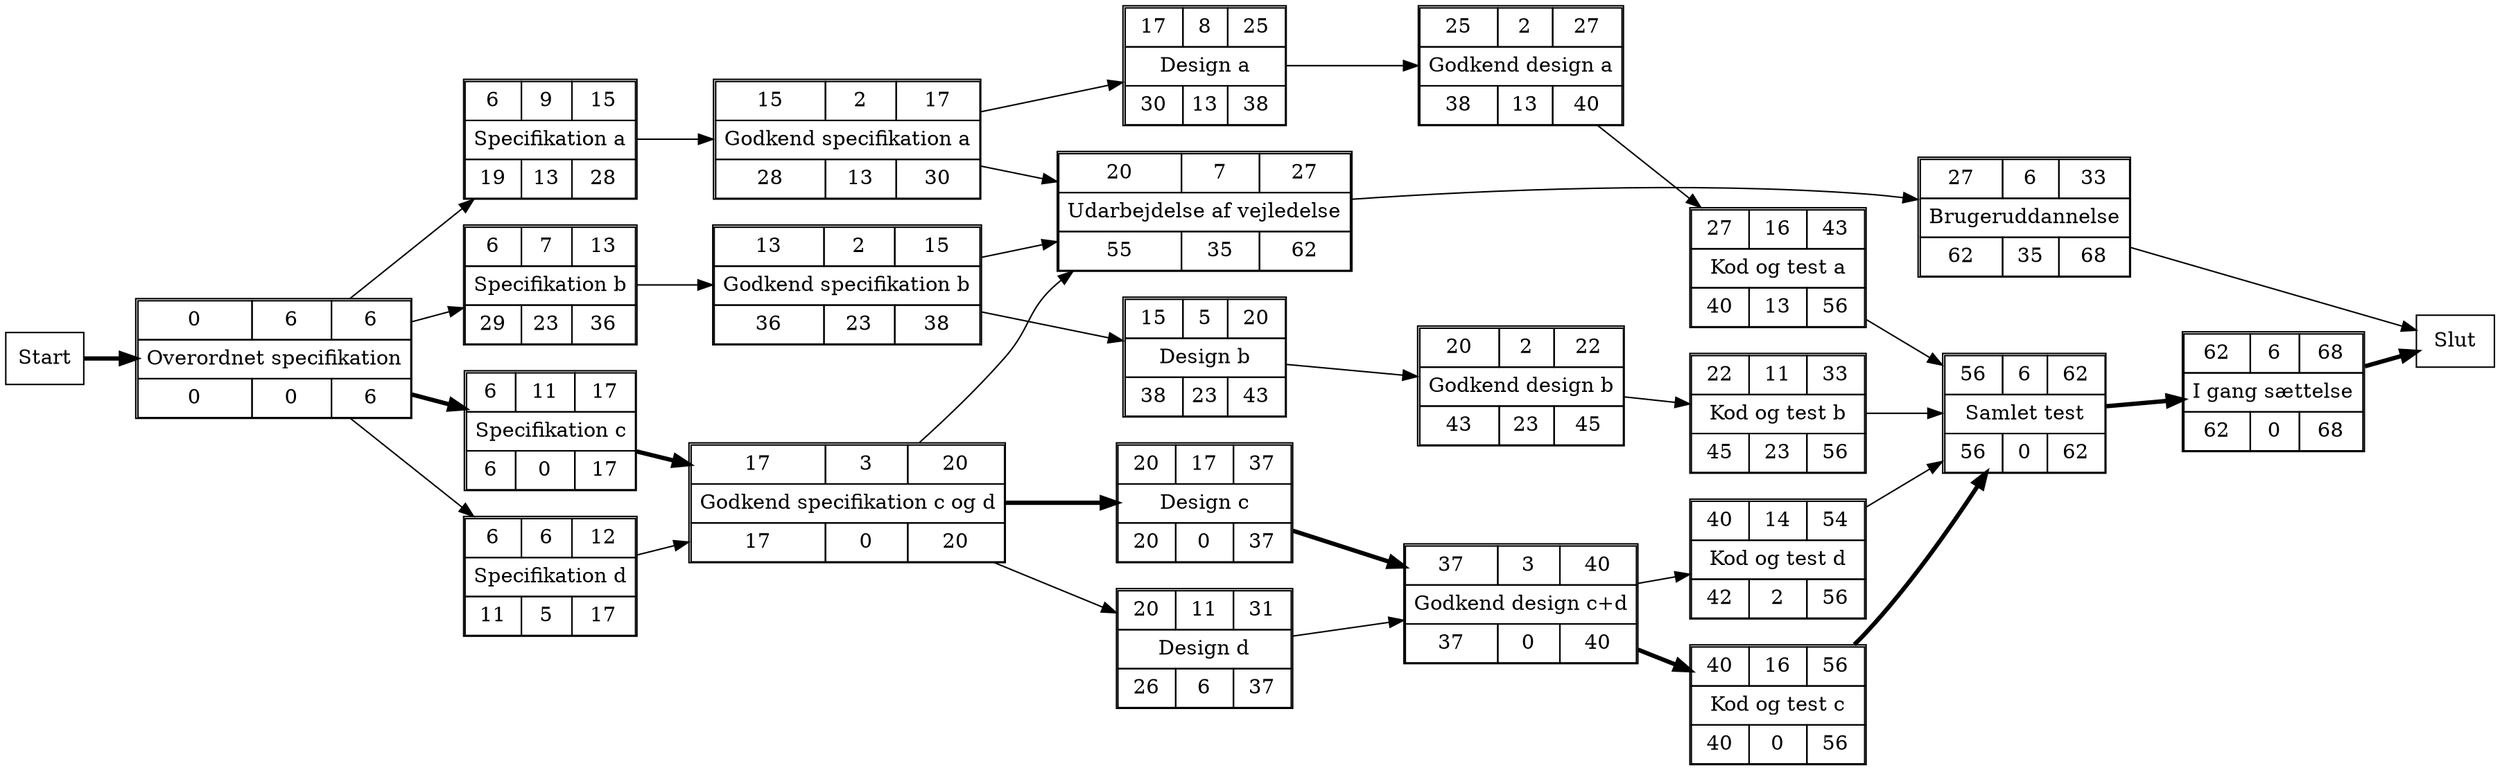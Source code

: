digraph
{rankdir = LR;
    0 [shape = box; label = "Start"];
    0 -> 1 [penwidth = 3];
    1 [shape = none; margin = 0; label = <
    <TABLE CELLSPACING="0" CELLPADDING="5">
      <TR> <TD> 0 </TD> <TD> 6 </TD> <TD> 6 </TD> </TR>
      <TR><TD COLSPAN="3">Overordnet specifikation</TD></TR>
      <TR><TD>0</TD> <TD>0</TD> <TD>6</TD></TR>
    </TABLE>>];
    1 -> 2;
    1 -> 3;
    1 -> 4 [penwidth = 3];
    1 -> 5;
    2 [shape = none; margin = 0; label = <
    <TABLE CELLSPACING="0" CELLPADDING="5">
      <TR> <TD> 6 </TD> <TD> 9 </TD> <TD> 15 </TD> </TR>
      <TR><TD COLSPAN="3">Specifikation a</TD></TR>
      <TR><TD>19</TD> <TD>13</TD> <TD>28</TD></TR>
    </TABLE>>];
    2 -> 6;
    3 [shape = none; margin = 0; label = <
    <TABLE CELLSPACING="0" CELLPADDING="5">
      <TR> <TD> 6 </TD> <TD> 7 </TD> <TD> 13 </TD> </TR>
      <TR><TD COLSPAN="3">Specifikation b</TD></TR>
      <TR><TD>29</TD> <TD>23</TD> <TD>36</TD></TR>
    </TABLE>>];
    3 -> 7;
    4 [shape = none; margin = 0; label = <
    <TABLE CELLSPACING="0" CELLPADDING="5">
      <TR> <TD> 6 </TD> <TD> 11 </TD> <TD> 17 </TD> </TR>
      <TR><TD COLSPAN="3">Specifikation c</TD></TR>
      <TR><TD>6</TD> <TD>0</TD> <TD>17</TD></TR>
    </TABLE>>];
    4 -> 8 [penwidth = 3];
    5 [shape = none; margin = 0; label = <
    <TABLE CELLSPACING="0" CELLPADDING="5">
      <TR> <TD> 6 </TD> <TD> 6 </TD> <TD> 12 </TD> </TR>
      <TR><TD COLSPAN="3">Specifikation d</TD></TR>
      <TR><TD>11</TD> <TD>5</TD> <TD>17</TD></TR>
    </TABLE>>];
    5 -> 8;
    6 [shape = none; margin = 0; label = <
    <TABLE CELLSPACING="0" CELLPADDING="5">
      <TR> <TD> 15 </TD> <TD> 2 </TD> <TD> 17 </TD> </TR>
      <TR><TD COLSPAN="3">Godkend specifikation a</TD></TR>
      <TR><TD>28</TD> <TD>13</TD> <TD>30</TD></TR>
    </TABLE>>];
    6 -> 9;
    6 -> 22;
    7 [shape = none; margin = 0; label = <
    <TABLE CELLSPACING="0" CELLPADDING="5">
      <TR> <TD> 13 </TD> <TD> 2 </TD> <TD> 15 </TD> </TR>
      <TR><TD COLSPAN="3">Godkend specifikation b</TD></TR>
      <TR><TD>36</TD> <TD>23</TD> <TD>38</TD></TR>
    </TABLE>>];
    7 -> 10;
    7 -> 22;
    8 [shape = none; margin = 0; label = <
    <TABLE CELLSPACING="0" CELLPADDING="5">
      <TR> <TD> 17 </TD> <TD> 3 </TD> <TD> 20 </TD> </TR>
      <TR><TD COLSPAN="3">Godkend specifikation c og d</TD></TR>
      <TR><TD>17</TD> <TD>0</TD> <TD>20</TD></TR>
    </TABLE>>];
    8 -> 11 [penwidth = 3];
    8 -> 12;
    8 -> 22;
    9 [shape = none; margin = 0; label = <
    <TABLE CELLSPACING="0" CELLPADDING="5">
      <TR> <TD> 17 </TD> <TD> 8 </TD> <TD> 25 </TD> </TR>
      <TR><TD COLSPAN="3">Design a</TD></TR>
      <TR><TD>30</TD> <TD>13</TD> <TD>38</TD></TR>
    </TABLE>>];
    9 -> 13;
    10 [shape = none; margin = 0; label = <
    <TABLE CELLSPACING="0" CELLPADDING="5">
      <TR> <TD> 15 </TD> <TD> 5 </TD> <TD> 20 </TD> </TR>
      <TR><TD COLSPAN="3">Design b</TD></TR>
      <TR><TD>38</TD> <TD>23</TD> <TD>43</TD></TR>
    </TABLE>>];
    10 -> 14;
    11 [shape = none; margin = 0; label = <
    <TABLE CELLSPACING="0" CELLPADDING="5">
      <TR> <TD> 20 </TD> <TD> 17 </TD> <TD> 37 </TD> </TR>
      <TR><TD COLSPAN="3">Design c</TD></TR>
      <TR><TD>20</TD> <TD>0</TD> <TD>37</TD></TR>
    </TABLE>>];
    11 -> 15 [penwidth = 3];
    12 [shape = none; margin = 0; label = <
    <TABLE CELLSPACING="0" CELLPADDING="5">
      <TR> <TD> 20 </TD> <TD> 11 </TD> <TD> 31 </TD> </TR>
      <TR><TD COLSPAN="3">Design d</TD></TR>
      <TR><TD>26</TD> <TD>6</TD> <TD>37</TD></TR>
    </TABLE>>];
    12 -> 15;
    13 [shape = none; margin = 0; label = <
    <TABLE CELLSPACING="0" CELLPADDING="5">
      <TR> <TD> 25 </TD> <TD> 2 </TD> <TD> 27 </TD> </TR>
      <TR><TD COLSPAN="3">Godkend design a</TD></TR>
      <TR><TD>38</TD> <TD>13</TD> <TD>40</TD></TR>
    </TABLE>>];
    13 -> 16;
    14 [shape = none; margin = 0; label = <
    <TABLE CELLSPACING="0" CELLPADDING="5">
      <TR> <TD> 20 </TD> <TD> 2 </TD> <TD> 22 </TD> </TR>
      <TR><TD COLSPAN="3">Godkend design b</TD></TR>
      <TR><TD>43</TD> <TD>23</TD> <TD>45</TD></TR>
    </TABLE>>];
    14 -> 17;
    15 [shape = none; margin = 0; label = <
    <TABLE CELLSPACING="0" CELLPADDING="5">
      <TR> <TD> 37 </TD> <TD> 3 </TD> <TD> 40 </TD> </TR>
      <TR><TD COLSPAN="3">Godkend design c+d</TD></TR>
      <TR><TD>37</TD> <TD>0</TD> <TD>40</TD></TR>
    </TABLE>>];
    15 -> 18 [penwidth = 3];
    15 -> 19;
    16 [shape = none; margin = 0; label = <
    <TABLE CELLSPACING="0" CELLPADDING="5">
      <TR> <TD> 27 </TD> <TD> 16 </TD> <TD> 43 </TD> </TR>
      <TR><TD COLSPAN="3">Kod og test a</TD></TR>
      <TR><TD>40</TD> <TD>13</TD> <TD>56</TD></TR>
    </TABLE>>];
    16 -> 20;
    17 [shape = none; margin = 0; label = <
    <TABLE CELLSPACING="0" CELLPADDING="5">
      <TR> <TD> 22 </TD> <TD> 11 </TD> <TD> 33 </TD> </TR>
      <TR><TD COLSPAN="3">Kod og test b</TD></TR>
      <TR><TD>45</TD> <TD>23</TD> <TD>56</TD></TR>
    </TABLE>>];
    17 -> 20;
    18 [shape = none; margin = 0; label = <
    <TABLE CELLSPACING="0" CELLPADDING="5">
      <TR> <TD> 40 </TD> <TD> 16 </TD> <TD> 56 </TD> </TR>
      <TR><TD COLSPAN="3">Kod og test c</TD></TR>
      <TR><TD>40</TD> <TD>0</TD> <TD>56</TD></TR>
    </TABLE>>];
    18 -> 20 [penwidth = 3];
    19 [shape = none; margin = 0; label = <
    <TABLE CELLSPACING="0" CELLPADDING="5">
      <TR> <TD> 40 </TD> <TD> 14 </TD> <TD> 54 </TD> </TR>
      <TR><TD COLSPAN="3">Kod og test d</TD></TR>
      <TR><TD>42</TD> <TD>2</TD> <TD>56</TD></TR>
    </TABLE>>];
    19 -> 20;
    20 [shape = none; margin = 0; label = <
    <TABLE CELLSPACING="0" CELLPADDING="5">
      <TR> <TD> 56 </TD> <TD> 6 </TD> <TD> 62 </TD> </TR>
      <TR><TD COLSPAN="3">Samlet test</TD></TR>
      <TR><TD>56</TD> <TD>0</TD> <TD>62</TD></TR>
    </TABLE>>];
    20 -> 21 [penwidth = 3];
    21 [shape = none; margin = 0; label = <
    <TABLE CELLSPACING="0" CELLPADDING="5">
      <TR> <TD> 62 </TD> <TD> 6 </TD> <TD> 68 </TD> </TR>
      <TR><TD COLSPAN="3">I gang sættelse</TD></TR>
      <TR><TD>62</TD> <TD>0</TD> <TD>68</TD></TR>
    </TABLE>>];
    21 -> 24 [penwidth = 3];
    22 [shape = none; margin = 0; label = <
    <TABLE CELLSPACING="0" CELLPADDING="5">
      <TR> <TD> 20 </TD> <TD> 7 </TD> <TD> 27 </TD> </TR>
      <TR><TD COLSPAN="3">Udarbejdelse af vejledelse</TD></TR>
      <TR><TD>55</TD> <TD>35</TD> <TD>62</TD></TR>
    </TABLE>>];
    22 -> 23;
    23 [shape = none; margin = 0; label = <
    <TABLE CELLSPACING="0" CELLPADDING="5">
      <TR> <TD> 27 </TD> <TD> 6 </TD> <TD> 33 </TD> </TR>
      <TR><TD COLSPAN="3">Brugeruddannelse</TD></TR>
      <TR><TD>62</TD> <TD>35</TD> <TD>68</TD></TR>
    </TABLE>>];
    23 -> 24;
    24 [shape = box; label = "Slut"]}
